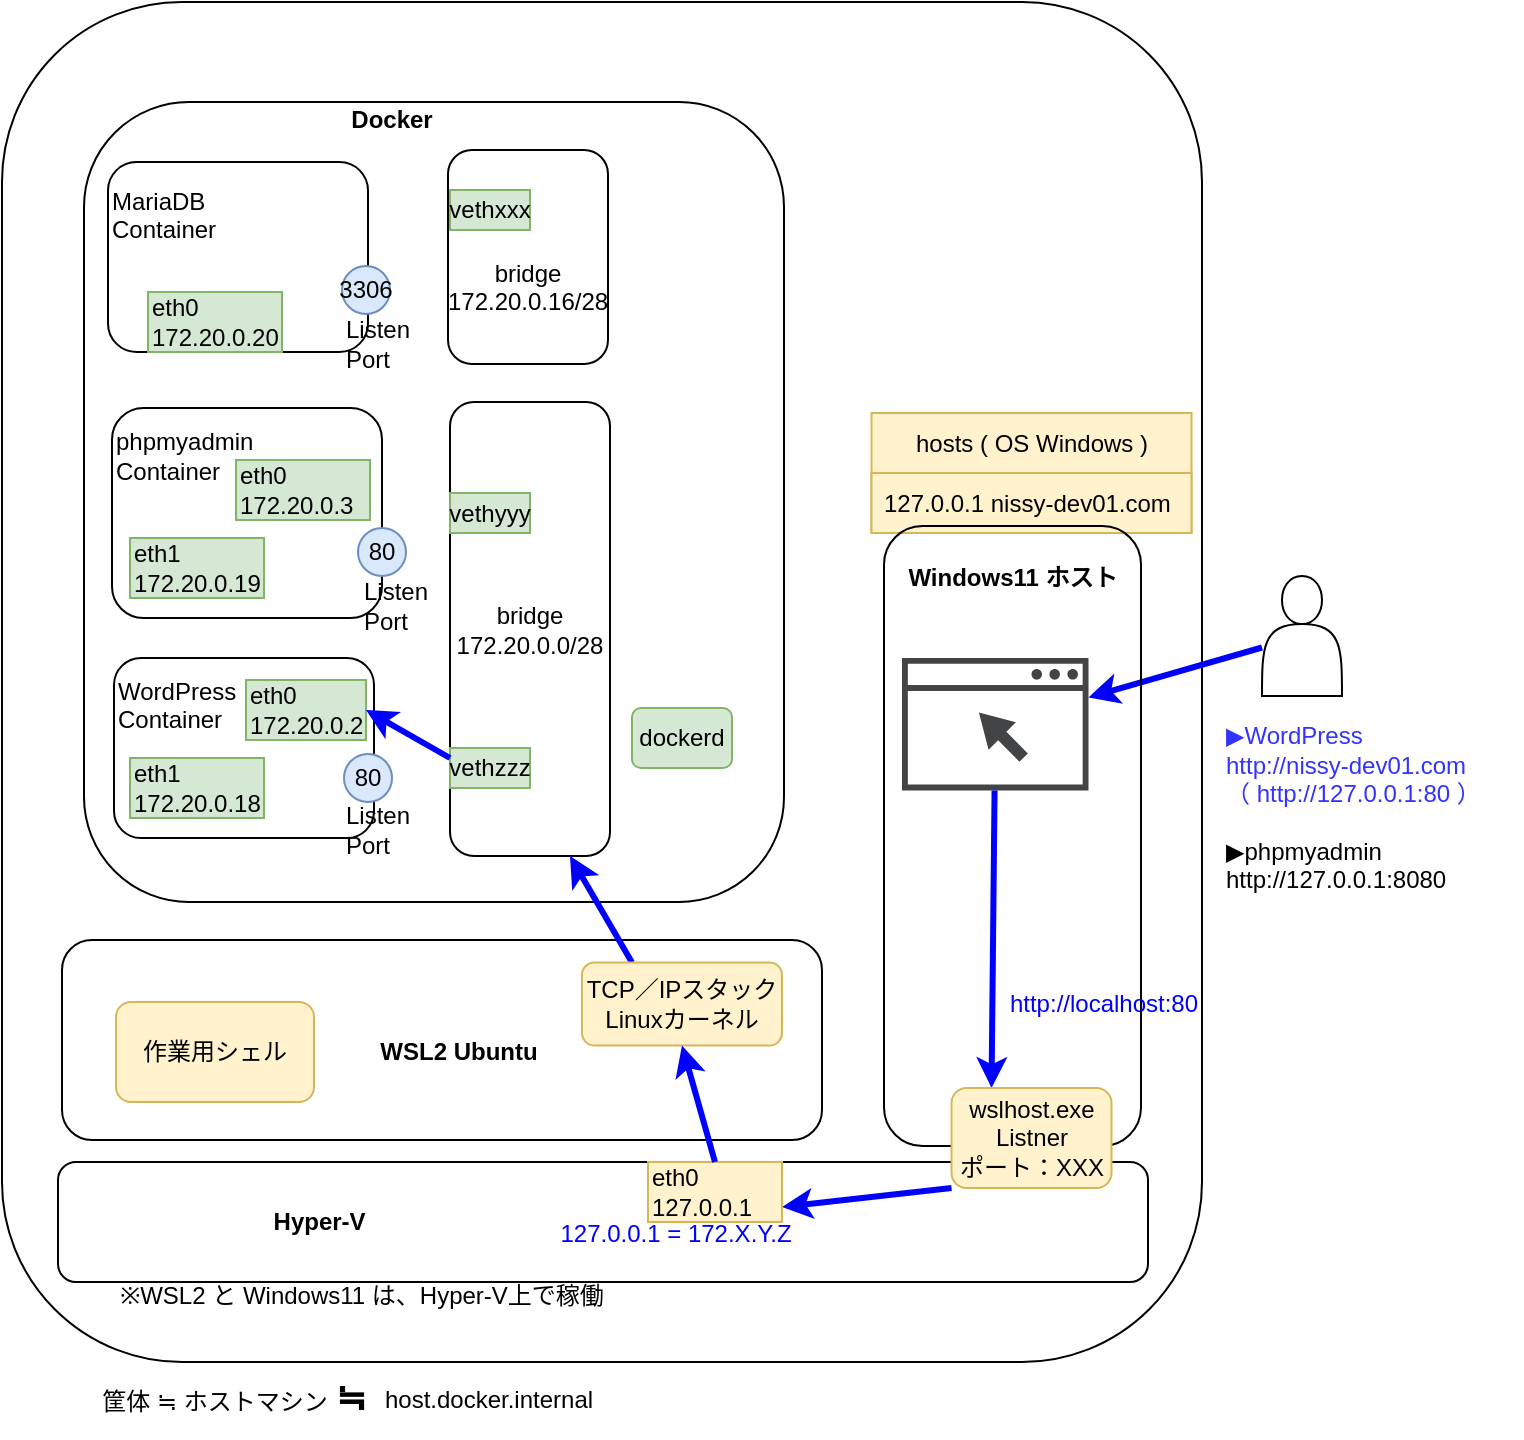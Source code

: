 <mxfile version="28.2.7">
  <diagram name="local" id="Kk6_3_Y1URUUISTR59o7">
    <mxGraphModel dx="1151" dy="988" grid="1" gridSize="10" guides="1" tooltips="1" connect="1" arrows="1" fold="1" page="1" pageScale="1" pageWidth="827" pageHeight="1169" math="0" shadow="0">
      <root>
        <mxCell id="0" />
        <mxCell id="1" parent="0" />
        <mxCell id="IIJiYfch3AKSF0pPYvsu-1" value="" style="rounded=1;whiteSpace=wrap;html=1;fillColor=none;" parent="1" vertex="1">
          <mxGeometry x="40" y="70" width="600" height="680" as="geometry" />
        </mxCell>
        <mxCell id="IIJiYfch3AKSF0pPYvsu-3" value="" style="rounded=1;whiteSpace=wrap;html=1;fillColor=none;" parent="1" vertex="1">
          <mxGeometry x="70" y="539" width="380" height="100" as="geometry" />
        </mxCell>
        <mxCell id="qIay8CRbhtrqo_sK3Hdp-68" value="" style="rounded=1;whiteSpace=wrap;html=1;fillColor=none;" parent="1" vertex="1">
          <mxGeometry x="81" y="120" width="350" height="400" as="geometry" />
        </mxCell>
        <mxCell id="IIJiYfch3AKSF0pPYvsu-2" value="&lt;div&gt;筐体 ≒ ホストマシン&lt;/div&gt;" style="text;html=1;align=center;verticalAlign=middle;resizable=0;points=[];autosize=1;strokeColor=none;fillColor=none;" parent="1" vertex="1">
          <mxGeometry x="76" y="755" width="140" height="30" as="geometry" />
        </mxCell>
        <mxCell id="IIJiYfch3AKSF0pPYvsu-4" value="&lt;b&gt;WSL2 Ubuntu&lt;/b&gt;" style="text;html=1;align=center;verticalAlign=middle;resizable=0;points=[];autosize=1;strokeColor=none;fillColor=none;" parent="1" vertex="1">
          <mxGeometry x="218" y="580" width="100" height="30" as="geometry" />
        </mxCell>
        <mxCell id="IIJiYfch3AKSF0pPYvsu-5" value="&lt;div&gt;&lt;span style=&quot;text-wrap-mode: nowrap; background-color: transparent; color: light-dark(rgb(0, 0, 0), rgb(255, 255, 255));&quot;&gt;bridge&lt;/span&gt;&lt;/div&gt;&lt;div&gt;&lt;span style=&quot;text-wrap-mode: nowrap;&quot;&gt;172.20.0.0/28&lt;/span&gt;&lt;/div&gt;" style="rounded=1;whiteSpace=wrap;html=1;fillColor=none;" parent="1" vertex="1">
          <mxGeometry x="264" y="270" width="80" height="227" as="geometry" />
        </mxCell>
        <mxCell id="IIJiYfch3AKSF0pPYvsu-7" value="WordPress&lt;div&gt;Container&lt;/div&gt;&lt;div&gt;&lt;br&gt;&lt;/div&gt;&lt;div&gt;&lt;br&gt;&lt;/div&gt;&lt;div&gt;&lt;br&gt;&lt;/div&gt;" style="rounded=1;whiteSpace=wrap;html=1;fillColor=none;align=left;" parent="1" vertex="1">
          <mxGeometry x="96" y="398" width="130" height="90" as="geometry" />
        </mxCell>
        <mxCell id="IIJiYfch3AKSF0pPYvsu-8" value="phpmyadmin&lt;div&gt;Container&lt;/div&gt;&lt;div&gt;&lt;br&gt;&lt;/div&gt;&lt;div&gt;&lt;br&gt;&lt;/div&gt;&lt;div&gt;&lt;br&gt;&lt;/div&gt;&lt;div&gt;&lt;br&gt;&lt;/div&gt;" style="rounded=1;whiteSpace=wrap;html=1;fillColor=none;align=left;" parent="1" vertex="1">
          <mxGeometry x="95" y="273" width="135" height="105" as="geometry" />
        </mxCell>
        <mxCell id="IIJiYfch3AKSF0pPYvsu-9" value="MariaDB&lt;div&gt;Container&lt;br&gt;&lt;/div&gt;&lt;div&gt;&lt;br&gt;&lt;/div&gt;&lt;div&gt;&lt;br&gt;&lt;/div&gt;&lt;div&gt;&lt;br&gt;&lt;/div&gt;" style="rounded=1;whiteSpace=wrap;html=1;fillColor=none;align=left;" parent="1" vertex="1">
          <mxGeometry x="93" y="150" width="130" height="95" as="geometry" />
        </mxCell>
        <mxCell id="IIJiYfch3AKSF0pPYvsu-15" value="hosts ( OS Windows )" style="swimlane;fontStyle=0;childLayout=stackLayout;horizontal=1;startSize=30;horizontalStack=0;resizeParent=1;resizeParentMax=0;resizeLast=0;collapsible=1;marginBottom=0;whiteSpace=wrap;html=1;fillColor=#fff2cc;strokeColor=#d6b656;" parent="1" vertex="1">
          <mxGeometry x="474.76" y="275.5" width="160" height="60" as="geometry">
            <mxRectangle x="460" y="167.5" width="160" height="30" as="alternateBounds" />
          </mxGeometry>
        </mxCell>
        <mxCell id="IIJiYfch3AKSF0pPYvsu-16" value="127.0.0.1 nissy-dev01.com" style="text;strokeColor=#d6b656;fillColor=#fff2cc;align=left;verticalAlign=middle;spacingLeft=4;spacingRight=4;overflow=hidden;points=[[0,0.5],[1,0.5]];portConstraint=eastwest;rotatable=0;whiteSpace=wrap;html=1;" parent="IIJiYfch3AKSF0pPYvsu-15" vertex="1">
          <mxGeometry y="30" width="160" height="30" as="geometry" />
        </mxCell>
        <mxCell id="IIJiYfch3AKSF0pPYvsu-19" value="host.docker.internal" style="text;html=1;align=center;verticalAlign=middle;resizable=0;points=[];autosize=1;strokeColor=none;fillColor=none;" parent="1" vertex="1">
          <mxGeometry x="217.5" y="754" width="130" height="30" as="geometry" />
        </mxCell>
        <mxCell id="IIJiYfch3AKSF0pPYvsu-20" value="" style="shape=actor;whiteSpace=wrap;html=1;" parent="1" vertex="1">
          <mxGeometry x="670" y="357" width="40" height="60" as="geometry" />
        </mxCell>
        <mxCell id="IIJiYfch3AKSF0pPYvsu-21" value="" style="endArrow=classic;html=1;rounded=0;strokeColor=#0000FF;strokeWidth=3;" parent="1" source="IIJiYfch3AKSF0pPYvsu-20" target="IIJiYfch3AKSF0pPYvsu-11" edge="1">
          <mxGeometry width="50" height="50" relative="1" as="geometry">
            <mxPoint x="740" y="780" as="sourcePoint" />
            <mxPoint x="790" y="730" as="targetPoint" />
          </mxGeometry>
        </mxCell>
        <mxCell id="IIJiYfch3AKSF0pPYvsu-22" value="&lt;font style=&quot;font-size: 18px;&quot;&gt;&lt;b&gt;≒&lt;/b&gt;&lt;/font&gt;" style="text;html=1;align=center;verticalAlign=middle;resizable=0;points=[];autosize=1;strokeColor=none;fillColor=none;" parent="1" vertex="1">
          <mxGeometry x="194" y="748" width="40" height="40" as="geometry" />
        </mxCell>
        <mxCell id="IIJiYfch3AKSF0pPYvsu-25" value="&lt;font style=&quot;color: rgb(51, 51, 255);&quot;&gt;▶WordPress&lt;br&gt;http://nissy-dev01.com&lt;/font&gt;&lt;div&gt;&lt;span style=&quot;background-color: transparent;&quot;&gt;&lt;font style=&quot;color: rgb(51, 51, 255);&quot;&gt;（ http://127.0.0.1:80 ）&lt;/font&gt;&lt;/span&gt;&lt;/div&gt;&lt;div&gt;&lt;br&gt;&lt;/div&gt;&lt;div&gt;▶phpmyadmin&lt;/div&gt;&lt;div&gt;&lt;div&gt;http://127.0.0.1:8080&lt;/div&gt;&lt;/div&gt;" style="text;html=1;align=left;verticalAlign=middle;resizable=0;points=[];autosize=1;strokeColor=none;fillColor=none;" parent="1" vertex="1">
          <mxGeometry x="650" y="423" width="150" height="100" as="geometry" />
        </mxCell>
        <mxCell id="qIay8CRbhtrqo_sK3Hdp-41" value="" style="group" parent="1" vertex="1" connectable="0">
          <mxGeometry x="190" y="357" width="67" height="30" as="geometry" />
        </mxCell>
        <mxCell id="qIay8CRbhtrqo_sK3Hdp-39" value="Listen&lt;div&gt;&lt;span style=&quot;background-color: transparent; color: light-dark(rgb(0, 0, 0), rgb(255, 255, 255));&quot;&gt;Port&lt;/span&gt;&lt;/div&gt;" style="text;html=1;whiteSpace=wrap;strokeColor=none;fillColor=none;align=left;verticalAlign=middle;rounded=0;movable=1;resizable=1;rotatable=1;deletable=1;editable=1;locked=0;connectable=1;" parent="qIay8CRbhtrqo_sK3Hdp-41" vertex="1">
          <mxGeometry x="29.038" width="27.058" height="30" as="geometry" />
        </mxCell>
        <mxCell id="qIay8CRbhtrqo_sK3Hdp-48" value="eth0&lt;div&gt;&lt;span style=&quot;&quot;&gt;172.20.0.2&lt;/span&gt;&lt;/div&gt;" style="whiteSpace=wrap;html=1;fillColor=#d5e8d4;strokeColor=#82b366;align=left;" parent="1" vertex="1">
          <mxGeometry x="162" y="409" width="60" height="30" as="geometry" />
        </mxCell>
        <mxCell id="qIay8CRbhtrqo_sK3Hdp-24" value="80" style="ellipse;whiteSpace=wrap;html=1;aspect=fixed;fillColor=#dae8fc;strokeColor=#6c8ebf;movable=1;resizable=1;rotatable=1;deletable=1;editable=1;locked=0;connectable=1;" parent="1" vertex="1">
          <mxGeometry x="218" y="333" width="24" height="24" as="geometry" />
        </mxCell>
        <mxCell id="qIay8CRbhtrqo_sK3Hdp-40" value="3306" style="ellipse;whiteSpace=wrap;html=1;aspect=fixed;fillColor=#dae8fc;strokeColor=#6c8ebf;movable=1;resizable=1;rotatable=1;deletable=1;editable=1;locked=0;connectable=1;" parent="1" vertex="1">
          <mxGeometry x="210" y="202" width="24" height="24" as="geometry" />
        </mxCell>
        <mxCell id="qIay8CRbhtrqo_sK3Hdp-25" value="Listen&lt;div&gt;&lt;span style=&quot;background-color: transparent; color: light-dark(rgb(0, 0, 0), rgb(255, 255, 255));&quot;&gt;Port&lt;/span&gt;&lt;/div&gt;" style="text;html=1;whiteSpace=wrap;strokeColor=none;fillColor=none;align=left;verticalAlign=middle;rounded=0;movable=1;resizable=1;rotatable=1;deletable=1;editable=1;locked=0;connectable=1;" parent="1" vertex="1">
          <mxGeometry x="210" y="226" width="37" height="30" as="geometry" />
        </mxCell>
        <mxCell id="qIay8CRbhtrqo_sK3Hdp-56" value="vethyyy" style="whiteSpace=wrap;html=1;fillColor=#d5e8d4;strokeColor=#82b366;" parent="1" vertex="1">
          <mxGeometry x="264" y="315.5" width="40" height="20" as="geometry" />
        </mxCell>
        <mxCell id="qIay8CRbhtrqo_sK3Hdp-57" value="vethzzz" style="whiteSpace=wrap;html=1;fillColor=#d5e8d4;strokeColor=#82b366;" parent="1" vertex="1">
          <mxGeometry x="264" y="443" width="40" height="20" as="geometry" />
        </mxCell>
        <mxCell id="qIay8CRbhtrqo_sK3Hdp-34" value="Listen&lt;div&gt;&lt;span style=&quot;background-color: transparent; color: light-dark(rgb(0, 0, 0), rgb(255, 255, 255));&quot;&gt;Port&lt;/span&gt;&lt;/div&gt;" style="text;html=1;whiteSpace=wrap;strokeColor=none;fillColor=none;align=left;verticalAlign=middle;rounded=0;movable=1;resizable=1;rotatable=1;deletable=1;editable=1;locked=0;connectable=1;" parent="1" vertex="1">
          <mxGeometry x="209.5" y="469" width="40" height="30" as="geometry" />
        </mxCell>
        <mxCell id="qIay8CRbhtrqo_sK3Hdp-35" value="80" style="ellipse;whiteSpace=wrap;html=1;aspect=fixed;fillColor=#dae8fc;strokeColor=#6c8ebf;movable=1;resizable=1;rotatable=1;deletable=1;editable=1;locked=0;connectable=1;" parent="1" vertex="1">
          <mxGeometry x="211" y="446" width="24" height="24" as="geometry" />
        </mxCell>
        <mxCell id="qIay8CRbhtrqo_sK3Hdp-67" value="&lt;div&gt;作業用シェル&lt;/div&gt;" style="rounded=1;whiteSpace=wrap;html=1;fillColor=#fff2cc;strokeColor=#d6b656;" parent="1" vertex="1">
          <mxGeometry x="97" y="570" width="99" height="50" as="geometry" />
        </mxCell>
        <mxCell id="qIay8CRbhtrqo_sK3Hdp-69" value="&lt;b&gt;Docker&lt;/b&gt;" style="text;html=1;whiteSpace=wrap;strokeColor=none;fillColor=none;align=center;verticalAlign=middle;rounded=0;" parent="1" vertex="1">
          <mxGeometry x="180" y="114" width="110" height="30" as="geometry" />
        </mxCell>
        <mxCell id="qIay8CRbhtrqo_sK3Hdp-77" value="" style="endArrow=classic;html=1;rounded=0;strokeColor=#0000FF;strokeWidth=3;exitX=0.25;exitY=0;exitDx=0;exitDy=0;entryX=0.75;entryY=1;entryDx=0;entryDy=0;" parent="1" source="qIay8CRbhtrqo_sK3Hdp-90" target="IIJiYfch3AKSF0pPYvsu-5" edge="1">
          <mxGeometry width="50" height="50" relative="1" as="geometry">
            <mxPoint x="330" y="250" as="sourcePoint" />
            <mxPoint x="477.5" y="430" as="targetPoint" />
          </mxGeometry>
        </mxCell>
        <mxCell id="qIay8CRbhtrqo_sK3Hdp-78" value="" style="endArrow=classic;html=1;rounded=0;strokeColor=#0000FF;strokeWidth=3;entryX=1;entryY=0.5;entryDx=0;entryDy=0;exitX=0;exitY=0.25;exitDx=0;exitDy=0;" parent="1" source="qIay8CRbhtrqo_sK3Hdp-57" target="qIay8CRbhtrqo_sK3Hdp-48" edge="1">
          <mxGeometry width="50" height="50" relative="1" as="geometry">
            <mxPoint x="496" y="710" as="sourcePoint" />
            <mxPoint x="450" y="863" as="targetPoint" />
          </mxGeometry>
        </mxCell>
        <mxCell id="qIay8CRbhtrqo_sK3Hdp-80" value="&lt;div&gt;&lt;span style=&quot;background-color: transparent; color: light-dark(rgb(0, 0, 0), rgb(255, 255, 255));&quot;&gt;&lt;br&gt;&lt;/span&gt;&lt;/div&gt;&lt;div&gt;&lt;span style=&quot;background-color: transparent; color: light-dark(rgb(0, 0, 0), rgb(255, 255, 255));&quot;&gt;&lt;br&gt;&lt;/span&gt;&lt;/div&gt;&lt;div&gt;&lt;span style=&quot;text-wrap-mode: nowrap; background-color: transparent; color: light-dark(rgb(0, 0, 0), rgb(255, 255, 255));&quot;&gt;bridge&lt;/span&gt;&lt;/div&gt;&lt;div&gt;&lt;span style=&quot;text-wrap-mode: nowrap;&quot;&gt;172.20.0.16/28&lt;/span&gt;&lt;/div&gt;" style="rounded=1;whiteSpace=wrap;html=1;fillColor=none;" parent="1" vertex="1">
          <mxGeometry x="263" y="144" width="80" height="107" as="geometry" />
        </mxCell>
        <mxCell id="qIay8CRbhtrqo_sK3Hdp-46" value="vethxxx" style="whiteSpace=wrap;html=1;fillColor=#d5e8d4;strokeColor=#82b366;" parent="1" vertex="1">
          <mxGeometry x="264" y="164" width="40" height="20" as="geometry" />
        </mxCell>
        <mxCell id="qIay8CRbhtrqo_sK3Hdp-82" value="eth1&lt;div&gt;172.20.0.18&lt;/div&gt;" style="whiteSpace=wrap;html=1;fillColor=#d5e8d4;strokeColor=#82b366;align=left;" parent="1" vertex="1">
          <mxGeometry x="104" y="448" width="67" height="30" as="geometry" />
        </mxCell>
        <mxCell id="qIay8CRbhtrqo_sK3Hdp-83" value="eth1&lt;div&gt;172.20.0.19&lt;/div&gt;" style="whiteSpace=wrap;html=1;fillColor=#d5e8d4;strokeColor=#82b366;align=left;" parent="1" vertex="1">
          <mxGeometry x="104" y="338" width="67" height="30" as="geometry" />
        </mxCell>
        <mxCell id="qIay8CRbhtrqo_sK3Hdp-84" value="eth0&lt;div&gt;172.20.0.3&lt;/div&gt;" style="whiteSpace=wrap;html=1;fillColor=#d5e8d4;strokeColor=#82b366;align=left;" parent="1" vertex="1">
          <mxGeometry x="157" y="299" width="67" height="30" as="geometry" />
        </mxCell>
        <mxCell id="qIay8CRbhtrqo_sK3Hdp-86" value="eth0&lt;div&gt;172.20.0.20&lt;/div&gt;" style="whiteSpace=wrap;html=1;fillColor=#d5e8d4;strokeColor=#82b366;align=left;" parent="1" vertex="1">
          <mxGeometry x="113" y="215" width="67" height="30" as="geometry" />
        </mxCell>
        <mxCell id="qIay8CRbhtrqo_sK3Hdp-88" value="&lt;span style=&quot;text-wrap-mode: nowrap;&quot;&gt;dockerd&lt;/span&gt;" style="rounded=1;whiteSpace=wrap;html=1;fillColor=#d5e8d4;strokeColor=#82b366;" parent="1" vertex="1">
          <mxGeometry x="355" y="423" width="50" height="30" as="geometry" />
        </mxCell>
        <mxCell id="NFW14yOV7sewRTRfpMcW-1" value="&lt;div&gt;&lt;span style=&quot;text-wrap-mode: nowrap; background-color: transparent; color: light-dark(rgb(0, 0, 0), rgb(255, 255, 255));&quot;&gt;&lt;b&gt;Windows11 ホスト&lt;/b&gt;&lt;/span&gt;&lt;/div&gt;&lt;div&gt;&lt;span style=&quot;text-wrap-mode: nowrap; background-color: transparent; color: light-dark(rgb(0, 0, 0), rgb(255, 255, 255));&quot;&gt;&lt;br&gt;&lt;/span&gt;&lt;/div&gt;&lt;div&gt;&lt;span style=&quot;text-wrap-mode: nowrap; background-color: transparent; color: light-dark(rgb(0, 0, 0), rgb(255, 255, 255));&quot;&gt;&lt;br&gt;&lt;/span&gt;&lt;/div&gt;&lt;div&gt;&lt;span style=&quot;text-wrap-mode: nowrap; background-color: transparent; color: light-dark(rgb(0, 0, 0), rgb(255, 255, 255));&quot;&gt;&lt;br&gt;&lt;/span&gt;&lt;/div&gt;&lt;div&gt;&lt;span style=&quot;text-wrap-mode: nowrap; background-color: transparent; color: light-dark(rgb(0, 0, 0), rgb(255, 255, 255));&quot;&gt;&lt;br&gt;&lt;/span&gt;&lt;/div&gt;&lt;div&gt;&lt;span style=&quot;text-wrap-mode: nowrap; background-color: transparent; color: light-dark(rgb(0, 0, 0), rgb(255, 255, 255));&quot;&gt;&lt;br&gt;&lt;/span&gt;&lt;/div&gt;&lt;div&gt;&lt;span style=&quot;text-wrap-mode: nowrap; background-color: transparent; color: light-dark(rgb(0, 0, 0), rgb(255, 255, 255));&quot;&gt;&lt;br&gt;&lt;/span&gt;&lt;/div&gt;&lt;div&gt;&lt;span style=&quot;text-wrap-mode: nowrap; background-color: transparent; color: light-dark(rgb(0, 0, 0), rgb(255, 255, 255));&quot;&gt;&lt;br&gt;&lt;/span&gt;&lt;/div&gt;&lt;div&gt;&lt;span style=&quot;text-wrap-mode: nowrap; background-color: transparent; color: light-dark(rgb(0, 0, 0), rgb(255, 255, 255));&quot;&gt;&lt;br&gt;&lt;/span&gt;&lt;/div&gt;&lt;div&gt;&lt;span style=&quot;text-wrap-mode: nowrap; background-color: transparent; color: light-dark(rgb(0, 0, 0), rgb(255, 255, 255));&quot;&gt;&lt;br&gt;&lt;/span&gt;&lt;/div&gt;&lt;div&gt;&lt;span style=&quot;text-wrap-mode: nowrap; background-color: transparent; color: light-dark(rgb(0, 0, 0), rgb(255, 255, 255));&quot;&gt;&lt;br&gt;&lt;/span&gt;&lt;/div&gt;&lt;div&gt;&lt;span style=&quot;text-wrap-mode: nowrap; background-color: transparent; color: light-dark(rgb(0, 0, 0), rgb(255, 255, 255));&quot;&gt;&lt;br&gt;&lt;/span&gt;&lt;/div&gt;&lt;div&gt;&lt;span style=&quot;text-wrap-mode: nowrap; background-color: transparent; color: light-dark(rgb(0, 0, 0), rgb(255, 255, 255));&quot;&gt;&lt;br&gt;&lt;/span&gt;&lt;/div&gt;&lt;div&gt;&lt;span style=&quot;text-wrap-mode: nowrap; background-color: transparent; color: light-dark(rgb(0, 0, 0), rgb(255, 255, 255));&quot;&gt;&lt;br&gt;&lt;/span&gt;&lt;/div&gt;&lt;div&gt;&lt;span style=&quot;text-wrap-mode: nowrap; background-color: transparent; color: light-dark(rgb(0, 0, 0), rgb(255, 255, 255));&quot;&gt;&lt;br&gt;&lt;/span&gt;&lt;/div&gt;&lt;div&gt;&lt;span style=&quot;text-wrap-mode: nowrap; background-color: transparent; color: light-dark(rgb(0, 0, 0), rgb(255, 255, 255));&quot;&gt;&lt;br&gt;&lt;/span&gt;&lt;/div&gt;&lt;div&gt;&lt;span style=&quot;text-wrap-mode: nowrap; background-color: transparent; color: light-dark(rgb(0, 0, 0), rgb(255, 255, 255));&quot;&gt;&lt;br&gt;&lt;/span&gt;&lt;/div&gt;&lt;div&gt;&lt;span style=&quot;text-wrap-mode: nowrap; background-color: transparent; color: light-dark(rgb(0, 0, 0), rgb(255, 255, 255));&quot;&gt;&lt;br&gt;&lt;/span&gt;&lt;/div&gt;&lt;div&gt;&lt;span style=&quot;text-wrap-mode: nowrap; background-color: transparent; color: light-dark(rgb(0, 0, 0), rgb(255, 255, 255));&quot;&gt;&lt;br&gt;&lt;/span&gt;&lt;/div&gt;" style="rounded=1;whiteSpace=wrap;html=1;fillColor=none;" parent="1" vertex="1">
          <mxGeometry x="481" y="332" width="128.5" height="310" as="geometry" />
        </mxCell>
        <mxCell id="IIJiYfch3AKSF0pPYvsu-11" value="" style="sketch=0;pointerEvents=1;shadow=0;dashed=0;html=1;strokeColor=none;fillColor=#434445;aspect=fixed;labelPosition=center;verticalLabelPosition=bottom;verticalAlign=top;align=center;outlineConnect=0;shape=mxgraph.vvd.web_browser;" parent="1" vertex="1">
          <mxGeometry x="490" y="398.0" width="93.25" height="66.21" as="geometry" />
        </mxCell>
        <mxCell id="qIay8CRbhtrqo_sK3Hdp-99" value="" style="endArrow=classic;html=1;rounded=0;strokeColor=#0000FF;strokeWidth=3;entryX=0.25;entryY=0;entryDx=0;entryDy=0;" parent="1" edge="1" target="0JUC3skS1HcNso4MOFxe-9" source="IIJiYfch3AKSF0pPYvsu-11">
          <mxGeometry width="50" height="50" relative="1" as="geometry">
            <mxPoint x="538.5" y="493" as="sourcePoint" />
            <mxPoint x="538.5" y="596" as="targetPoint" />
          </mxGeometry>
        </mxCell>
        <mxCell id="0JUC3skS1HcNso4MOFxe-1" value="※WSL2 と Windows11 は、Hyper-V上で稼働" style="text;html=1;whiteSpace=wrap;strokeColor=none;fillColor=none;align=center;verticalAlign=middle;rounded=0;" vertex="1" parent="1">
          <mxGeometry x="90" y="702" width="260" height="30" as="geometry" />
        </mxCell>
        <mxCell id="0JUC3skS1HcNso4MOFxe-3" value="&lt;b&gt;Hyper-V&amp;nbsp; &amp;nbsp; &amp;nbsp; &amp;nbsp; &amp;nbsp; &amp;nbsp; &amp;nbsp; &amp;nbsp; &amp;nbsp; &amp;nbsp; &amp;nbsp; &amp;nbsp; &amp;nbsp; &amp;nbsp; &amp;nbsp; &amp;nbsp; &amp;nbsp; &amp;nbsp; &amp;nbsp; &amp;nbsp; &amp;nbsp; &amp;nbsp; &amp;nbsp; &amp;nbsp; &amp;nbsp; &amp;nbsp; &amp;nbsp; &amp;nbsp; &amp;nbsp; &amp;nbsp; &amp;nbsp; &amp;nbsp; &amp;nbsp; &amp;nbsp; &amp;nbsp; &amp;nbsp; &amp;nbsp; &amp;nbsp; &amp;nbsp; &amp;nbsp; &amp;nbsp; &amp;nbsp; &amp;nbsp;&lt;/b&gt;" style="rounded=1;whiteSpace=wrap;html=1;fillColor=none;" vertex="1" parent="1">
          <mxGeometry x="68" y="650" width="545" height="60" as="geometry" />
        </mxCell>
        <mxCell id="0JUC3skS1HcNso4MOFxe-7" value="&lt;font style=&quot;color: rgb(0, 0, 255);&quot;&gt;http://localhost:80&lt;/font&gt;" style="text;html=1;whiteSpace=wrap;strokeColor=none;fillColor=none;align=center;verticalAlign=middle;rounded=0;" vertex="1" parent="1">
          <mxGeometry x="561" y="556" width="60" height="30" as="geometry" />
        </mxCell>
        <mxCell id="0JUC3skS1HcNso4MOFxe-9" value="wslhost.exe&lt;div&gt;Listner&lt;/div&gt;&lt;div&gt;ポート：XXX&lt;/div&gt;" style="rounded=1;whiteSpace=wrap;html=1;fillColor=#fff2cc;strokeColor=#d6b656;" vertex="1" parent="1">
          <mxGeometry x="514.76" y="613" width="80" height="50" as="geometry" />
        </mxCell>
        <mxCell id="0JUC3skS1HcNso4MOFxe-6" value="" style="endArrow=classic;html=1;rounded=0;strokeColor=#0000FF;strokeWidth=3;exitX=0;exitY=1;exitDx=0;exitDy=0;entryX=1;entryY=0.75;entryDx=0;entryDy=0;" edge="1" parent="1" source="0JUC3skS1HcNso4MOFxe-9" target="0JUC3skS1HcNso4MOFxe-13">
          <mxGeometry width="50" height="50" relative="1" as="geometry">
            <mxPoint x="661" y="570" as="sourcePoint" />
            <mxPoint x="404" y="500.4" as="targetPoint" />
          </mxGeometry>
        </mxCell>
        <mxCell id="qIay8CRbhtrqo_sK3Hdp-90" value="&lt;div&gt;&lt;span style=&quot;background-color: transparent; color: light-dark(rgb(0, 0, 0), rgb(255, 255, 255));&quot;&gt;TCP／IPスタック&lt;/span&gt;&lt;/div&gt;&lt;div&gt;&lt;span style=&quot;background-color: transparent; color: light-dark(rgb(0, 0, 0), rgb(255, 255, 255));&quot;&gt;Linux&lt;/span&gt;&lt;span style=&quot;background-color: transparent; color: light-dark(rgb(0, 0, 0), rgb(255, 255, 255));&quot;&gt;カーネル&lt;/span&gt;&lt;/div&gt;" style="text;html=1;whiteSpace=wrap;strokeColor=#d6b656;fillColor=#fff2cc;align=center;verticalAlign=middle;rounded=1;" parent="1" vertex="1">
          <mxGeometry x="330" y="550.25" width="100" height="41.5" as="geometry" />
        </mxCell>
        <mxCell id="qIay8CRbhtrqo_sK3Hdp-94" value="&lt;div&gt;127.0.0.1 =&amp;nbsp;&lt;span style=&quot;background-color: transparent; color: light-dark(rgb(0, 0, 255), rgb(205, 205, 255));&quot;&gt;172.X&lt;/span&gt;&lt;span style=&quot;background-color: transparent; color: light-dark(rgb(0, 0, 255), rgb(205, 205, 255));&quot;&gt;.Y.Z&lt;/span&gt;&lt;/div&gt;" style="text;html=1;whiteSpace=wrap;strokeColor=none;fillColor=none;align=center;verticalAlign=middle;rounded=0;fontColor=#0000FF;" parent="1" vertex="1">
          <mxGeometry x="307" y="671" width="140" height="30" as="geometry" />
        </mxCell>
        <mxCell id="0JUC3skS1HcNso4MOFxe-13" value="eth0&lt;div&gt;127.0.0.1&lt;/div&gt;" style="whiteSpace=wrap;html=1;fillColor=#fff2cc;strokeColor=#d6b656;align=left;" vertex="1" parent="1">
          <mxGeometry x="363" y="650" width="67" height="30" as="geometry" />
        </mxCell>
        <mxCell id="0JUC3skS1HcNso4MOFxe-15" value="" style="endArrow=classic;html=1;rounded=0;strokeColor=#0000FF;strokeWidth=3;exitX=0.5;exitY=0;exitDx=0;exitDy=0;entryX=0.5;entryY=1;entryDx=0;entryDy=0;" edge="1" parent="1" source="0JUC3skS1HcNso4MOFxe-13" target="qIay8CRbhtrqo_sK3Hdp-90">
          <mxGeometry width="50" height="50" relative="1" as="geometry">
            <mxPoint x="665" y="790" as="sourcePoint" />
            <mxPoint x="580" y="814" as="targetPoint" />
          </mxGeometry>
        </mxCell>
      </root>
    </mxGraphModel>
  </diagram>
</mxfile>
